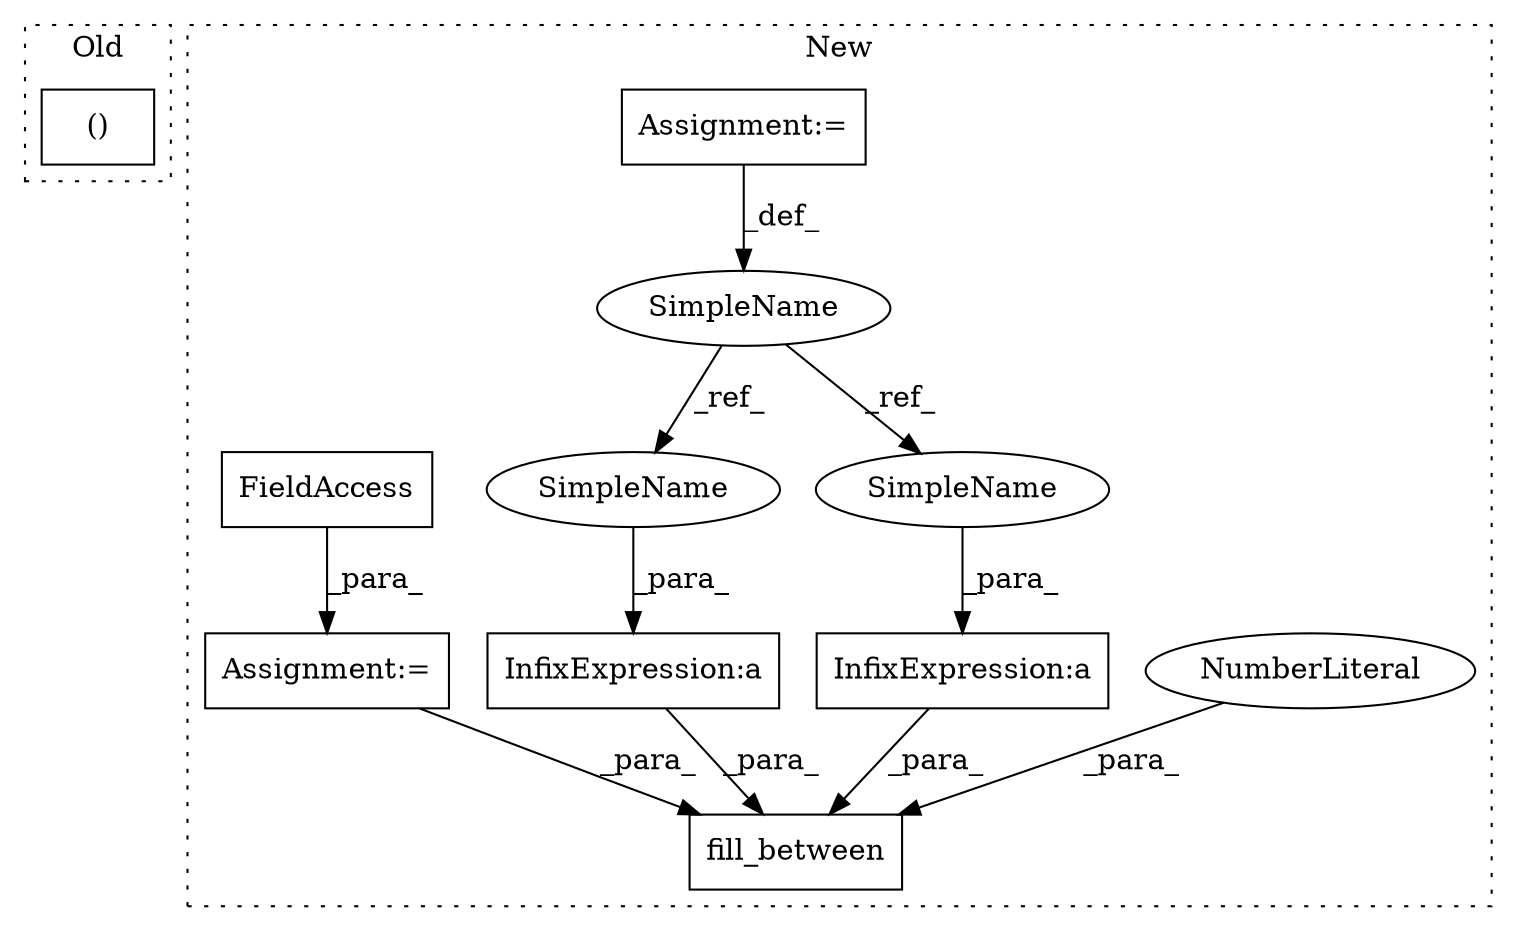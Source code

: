 digraph G {
subgraph cluster0 {
1 [label="()" a="106" s="2744" l="45" shape="box"];
label = "Old";
style="dotted";
}
subgraph cluster1 {
2 [label="fill_between" a="32" s="3148,3250" l="13,1" shape="box"];
3 [label="NumberLiteral" a="34" s="3245" l="3" shape="ellipse"];
4 [label="InfixExpression:a" a="27" s="3185" l="3" shape="box"];
5 [label="InfixExpression:a" a="27" s="3224" l="3" shape="box"];
6 [label="SimpleName" a="42" s="2790" l="17" shape="ellipse"];
7 [label="Assignment:=" a="7" s="2807" l="1" shape="box"];
8 [label="Assignment:=" a="7" s="2867" l="1" shape="box"];
9 [label="FieldAccess" a="22" s="2868" l="24" shape="box"];
10 [label="SimpleName" a="42" s="3227" l="17" shape="ellipse"];
11 [label="SimpleName" a="42" s="3188" l="17" shape="ellipse"];
label = "New";
style="dotted";
}
3 -> 2 [label="_para_"];
4 -> 2 [label="_para_"];
5 -> 2 [label="_para_"];
6 -> 10 [label="_ref_"];
6 -> 11 [label="_ref_"];
7 -> 6 [label="_def_"];
8 -> 2 [label="_para_"];
9 -> 8 [label="_para_"];
10 -> 5 [label="_para_"];
11 -> 4 [label="_para_"];
}